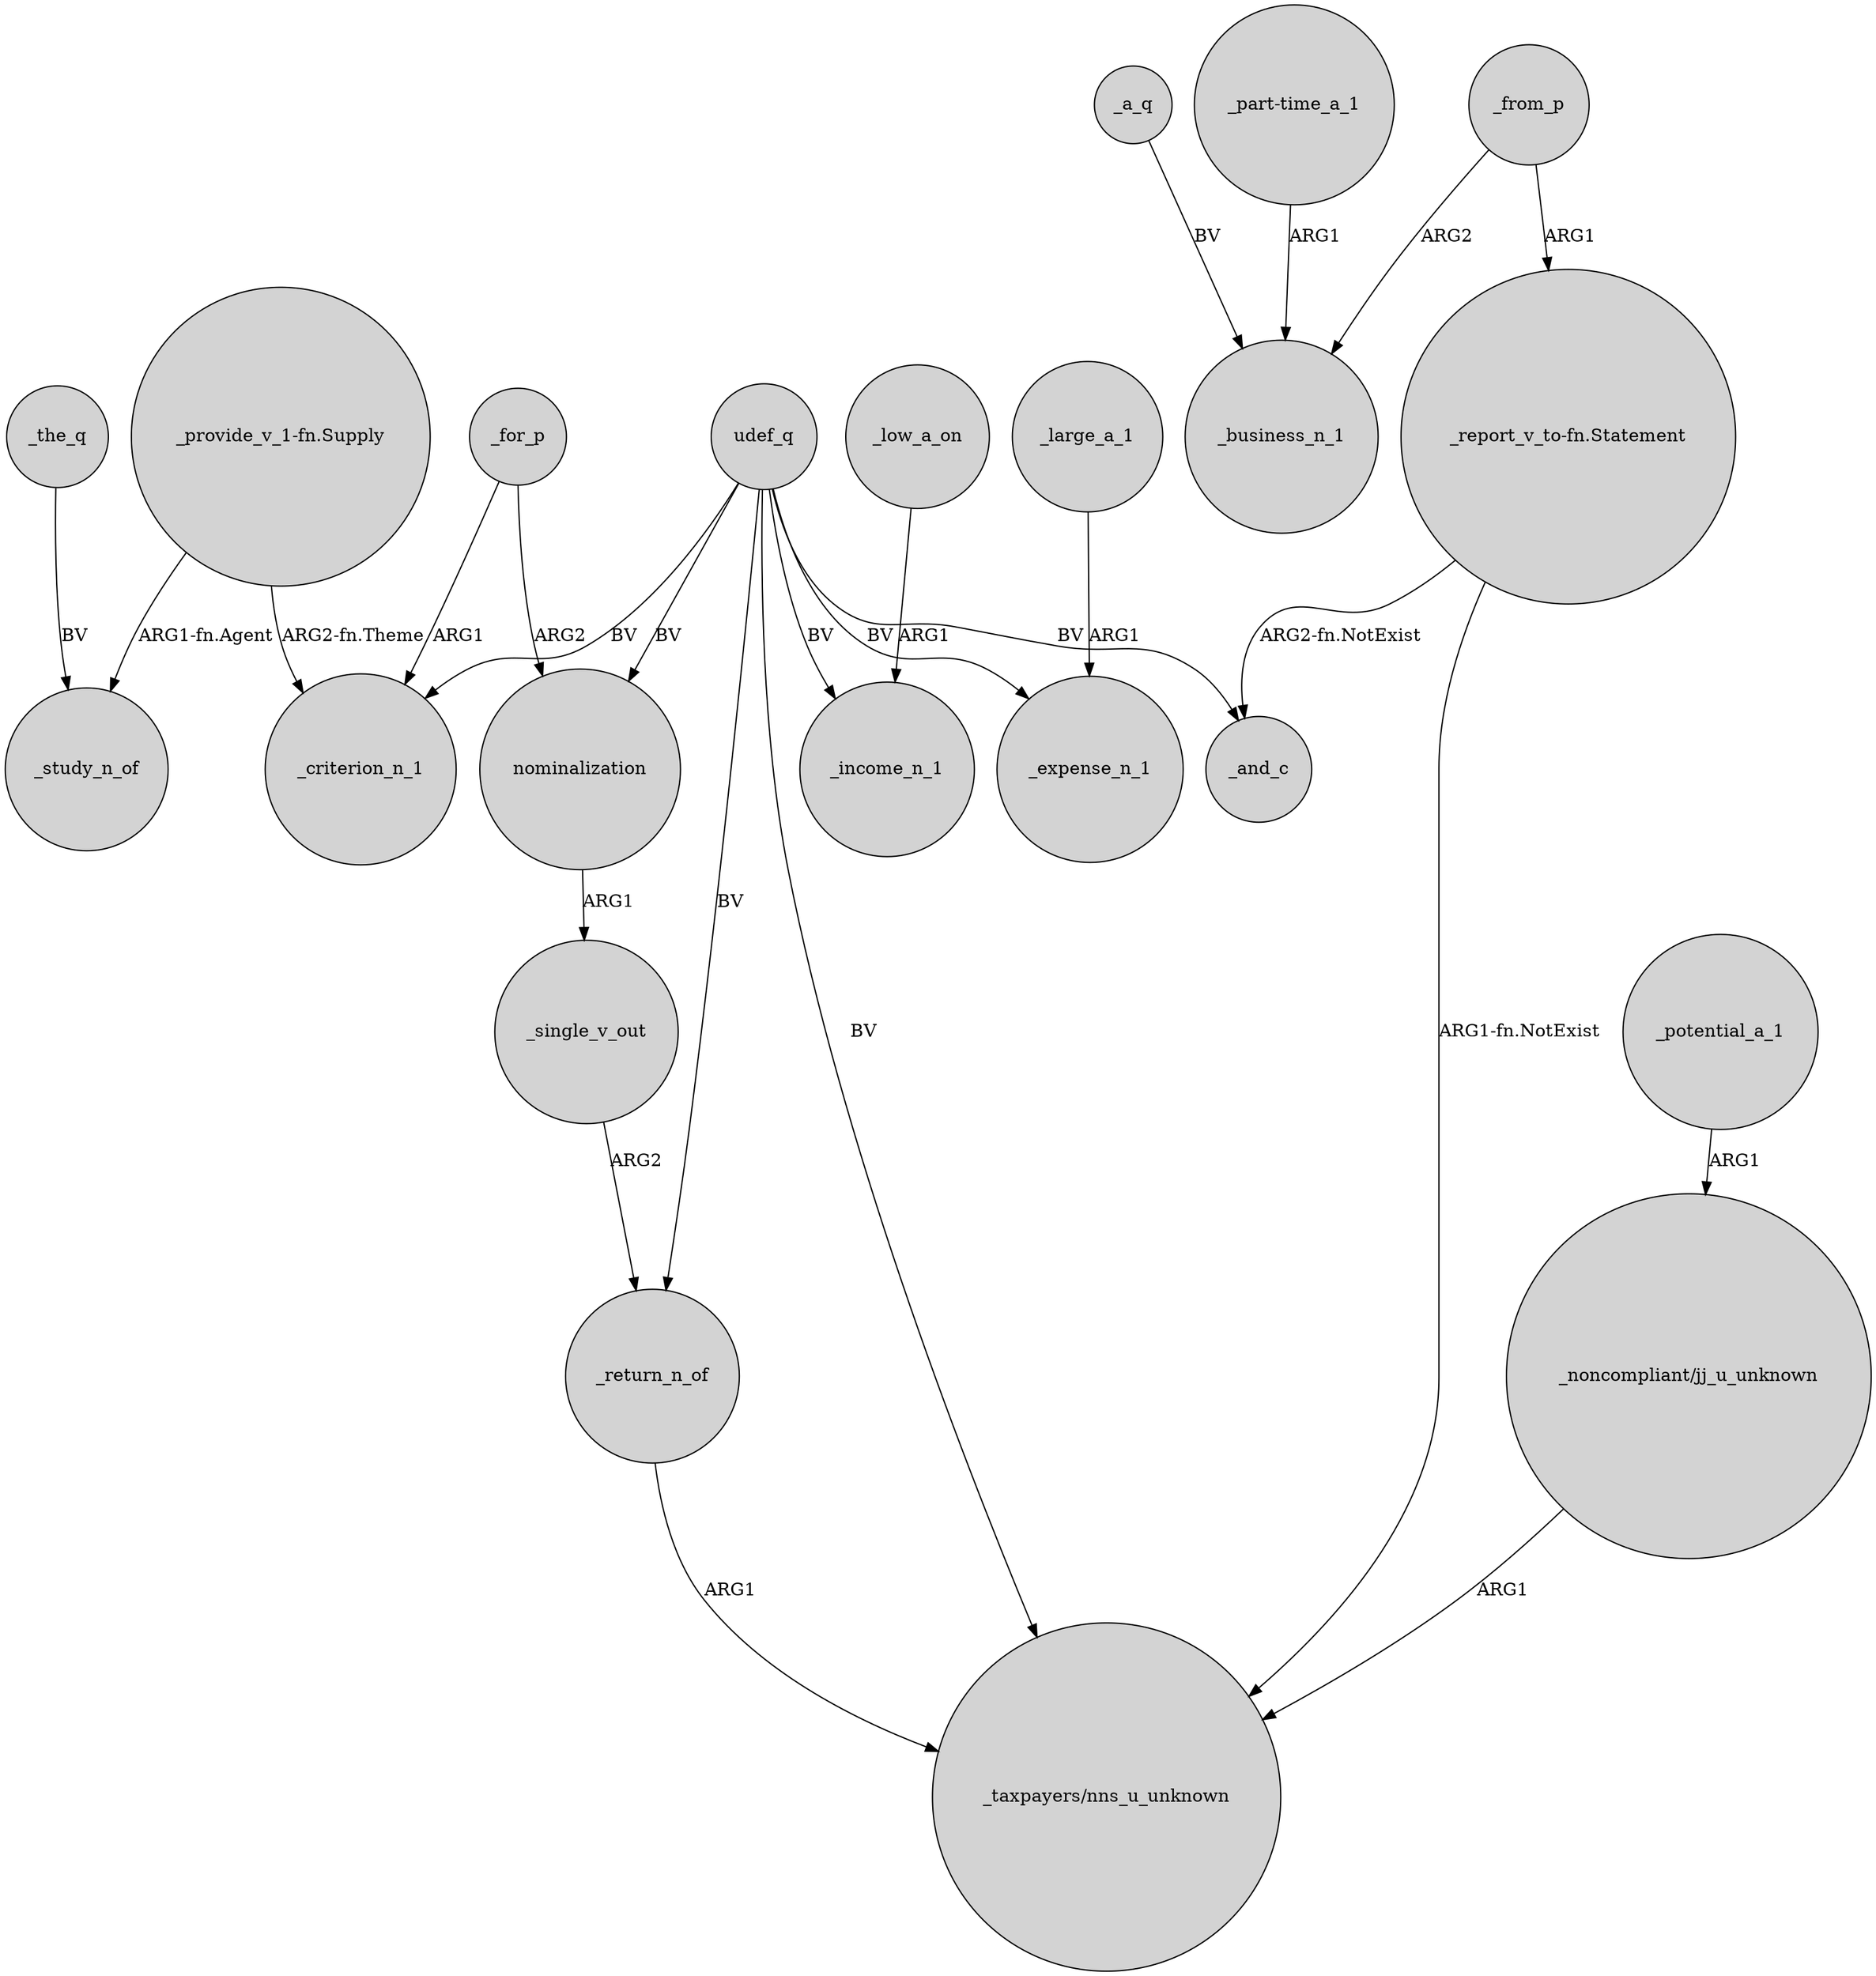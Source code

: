 digraph {
	node [shape=circle style=filled]
	_the_q -> _study_n_of [label=BV]
	udef_q -> _expense_n_1 [label=BV]
	_a_q -> _business_n_1 [label=BV]
	_low_a_on -> _income_n_1 [label=ARG1]
	udef_q -> _return_n_of [label=BV]
	_large_a_1 -> _expense_n_1 [label=ARG1]
	"_report_v_to-fn.Statement" -> "_taxpayers/nns_u_unknown" [label="ARG1-fn.NotExist"]
	_for_p -> nominalization [label=ARG2]
	"_provide_v_1-fn.Supply" -> _study_n_of [label="ARG1-fn.Agent"]
	udef_q -> _criterion_n_1 [label=BV]
	"_report_v_to-fn.Statement" -> _and_c [label="ARG2-fn.NotExist"]
	"_part-time_a_1" -> _business_n_1 [label=ARG1]
	_return_n_of -> "_taxpayers/nns_u_unknown" [label=ARG1]
	_from_p -> "_report_v_to-fn.Statement" [label=ARG1]
	"_provide_v_1-fn.Supply" -> _criterion_n_1 [label="ARG2-fn.Theme"]
	udef_q -> "_taxpayers/nns_u_unknown" [label=BV]
	nominalization -> _single_v_out [label=ARG1]
	_potential_a_1 -> "_noncompliant/jj_u_unknown" [label=ARG1]
	udef_q -> nominalization [label=BV]
	_from_p -> _business_n_1 [label=ARG2]
	udef_q -> _and_c [label=BV]
	_single_v_out -> _return_n_of [label=ARG2]
	"_noncompliant/jj_u_unknown" -> "_taxpayers/nns_u_unknown" [label=ARG1]
	udef_q -> _income_n_1 [label=BV]
	_for_p -> _criterion_n_1 [label=ARG1]
}
